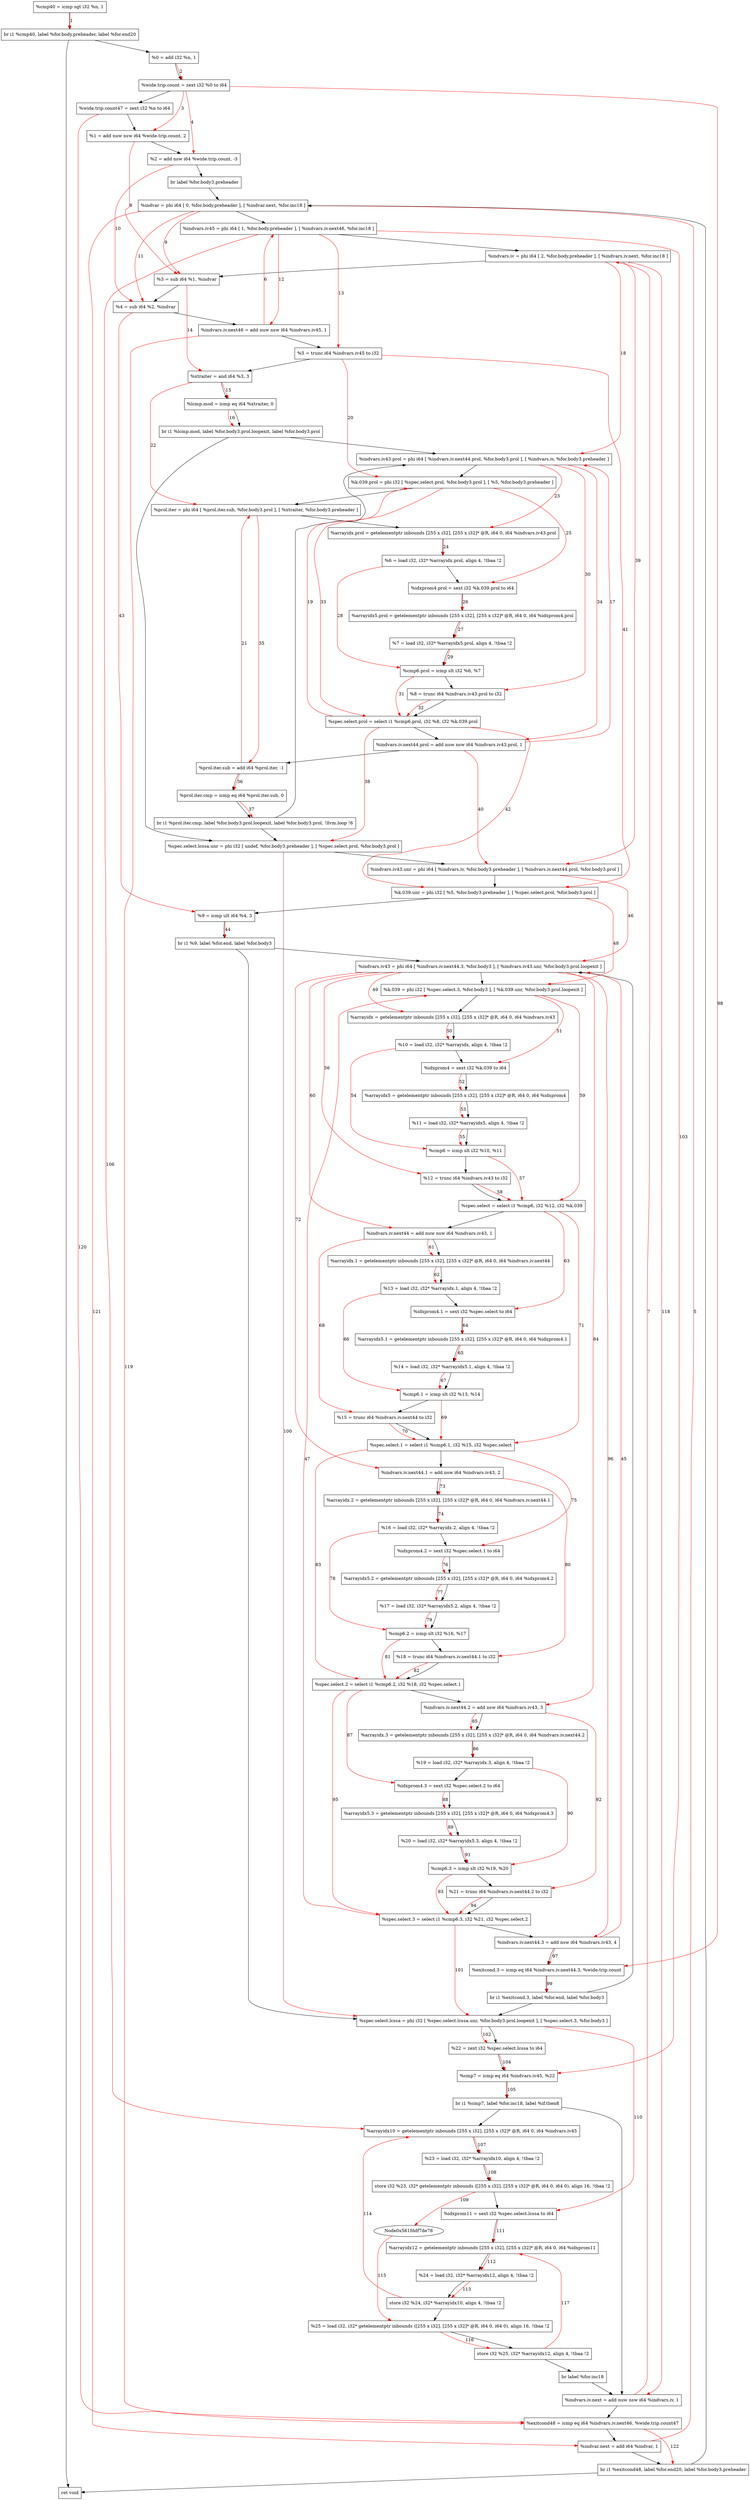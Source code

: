 digraph "CDFG for'func' function" {
	Node0x561fddf779b0[shape=record, label="  %cmp40 = icmp sgt i32 %n, 1"]
	Node0x561fddf01c98[shape=record, label="  br i1 %cmp40, label %for.body.preheader, label %for.end20"]
	Node0x561fddf77c00[shape=record, label="  %0 = add i32 %n, 1"]
	Node0x561fddf772f8[shape=record, label="  %wide.trip.count = zext i32 %0 to i64"]
	Node0x561fddf77c88[shape=record, label="  %wide.trip.count47 = zext i32 %n to i64"]
	Node0x561fddf77d60[shape=record, label="  %1 = add nuw nsw i64 %wide.trip.count, 2"]
	Node0x561fddf77e20[shape=record, label="  %2 = add nsw i64 %wide.trip.count, -3"]
	Node0x561fddf77fb8[shape=record, label="  br label %for.body3.preheader"]
	Node0x561fddf78118[shape=record, label="  %indvar = phi i64 [ 0, %for.body.preheader ], [ %indvar.next, %for.inc18 ]"]
	Node0x561fddf782d8[shape=record, label="  %indvars.iv45 = phi i64 [ 1, %for.body.preheader ], [ %indvars.iv.next46, %for.inc18 ]"]
	Node0x561fddf78438[shape=record, label="  %indvars.iv = phi i64 [ 2, %for.body.preheader ], [ %indvars.iv.next, %for.inc18 ]"]
	Node0x561fddf78530[shape=record, label="  %3 = sub i64 %1, %indvar"]
	Node0x561fddf785a0[shape=record, label="  %4 = sub i64 %2, %indvar"]
	Node0x561fddf78660[shape=record, label="  %indvars.iv.next46 = add nuw nsw i64 %indvars.iv45, 1"]
	Node0x561fddf78288[shape=record, label="  %5 = trunc i64 %indvars.iv45 to i32"]
	Node0x561fddf78870[shape=record, label="  %xtraiter = and i64 %3, 3"]
	Node0x561fddf78910[shape=record, label="  %lcmp.mod = icmp eq i64 %xtraiter, 0"]
	Node0x561fddf01db8[shape=record, label="  br i1 %lcmp.mod, label %for.body3.prol.loopexit, label %for.body3.prol"]
	Node0x561fddf78bf8[shape=record, label="  %indvars.iv43.prol = phi i64 [ %indvars.iv.next44.prol, %for.body3.prol ], [ %indvars.iv, %for.body3.preheader ]"]
	Node0x561fddf78da8[shape=record, label="  %k.039.prol = phi i32 [ %spec.select.prol, %for.body3.prol ], [ %5, %for.body3.preheader ]"]
	Node0x561fddf78f38[shape=record, label="  %prol.iter = phi i64 [ %prol.iter.sub, %for.body3.prol ], [ %xtraiter, %for.body3.preheader ]"]
	Node0x561fddf79048[shape=record, label="  %arrayidx.prol = getelementptr inbounds [255 x i32], [255 x i32]* @R, i64 0, i64 %indvars.iv43.prol"]
	Node0x561fddf790b8[shape=record, label="  %6 = load i32, i32* %arrayidx.prol, align 4, !tbaa !2"]
	Node0x561fddf79fc8[shape=record, label="  %idxprom4.prol = sext i32 %k.039.prol to i64"]
	Node0x561fddf7a058[shape=record, label="  %arrayidx5.prol = getelementptr inbounds [255 x i32], [255 x i32]* @R, i64 0, i64 %idxprom4.prol"]
	Node0x561fddf7a0f8[shape=record, label="  %7 = load i32, i32* %arrayidx5.prol, align 4, !tbaa !2"]
	Node0x561fddf7a780[shape=record, label="  %cmp6.prol = icmp slt i32 %6, %7"]
	Node0x561fddf7a868[shape=record, label="  %8 = trunc i64 %indvars.iv43.prol to i32"]
	Node0x561fddf0d468[shape=record, label="  %spec.select.prol = select i1 %cmp6.prol, i32 %8, i32 %k.039.prol"]
	Node0x561fddf7ac00[shape=record, label="  %indvars.iv.next44.prol = add nuw nsw i64 %indvars.iv43.prol, 1"]
	Node0x561fddf7ac70[shape=record, label="  %prol.iter.sub = add i64 %prol.iter, -1"]
	Node0x561fddf7ace0[shape=record, label="  %prol.iter.cmp = icmp eq i64 %prol.iter.sub, 0"]
	Node0x561fddf0d588[shape=record, label="  br i1 %prol.iter.cmp, label %for.body3.prol.loopexit, label %for.body3.prol, !llvm.loop !6"]
	Node0x561fddf785e8[shape=record, label="  %spec.select.lcssa.unr = phi i32 [ undef, %for.body3.preheader ], [ %spec.select.prol, %for.body3.prol ]"]
	Node0x561fddf7b2c8[shape=record, label="  %indvars.iv43.unr = phi i64 [ %indvars.iv, %for.body3.preheader ], [ %indvars.iv.next44.prol, %for.body3.prol ]"]
	Node0x561fddf7b398[shape=record, label="  %k.039.unr = phi i32 [ %5, %for.body3.preheader ], [ %spec.select.prol, %for.body3.prol ]"]
	Node0x561fddf7b460[shape=record, label="  %9 = icmp ult i64 %4, 3"]
	Node0x561fddf7b588[shape=record, label="  br i1 %9, label %for.end, label %for.body3"]
	Node0x561fddf7b658[shape=record, label="  %indvars.iv43 = phi i64 [ %indvars.iv.next44.3, %for.body3 ], [ %indvars.iv43.unr, %for.body3.prol.loopexit ]"]
	Node0x561fddf7bf98[shape=record, label="  %k.039 = phi i32 [ %spec.select.3, %for.body3 ], [ %k.039.unr, %for.body3.prol.loopexit ]"]
	Node0x561fddf7c098[shape=record, label="  %arrayidx = getelementptr inbounds [255 x i32], [255 x i32]* @R, i64 0, i64 %indvars.iv43"]
	Node0x561fddf78d08[shape=record, label="  %10 = load i32, i32* %arrayidx, align 4, !tbaa !2"]
	Node0x561fddf7c108[shape=record, label="  %idxprom4 = sext i32 %k.039 to i64"]
	Node0x561fddf7c198[shape=record, label="  %arrayidx5 = getelementptr inbounds [255 x i32], [255 x i32]* @R, i64 0, i64 %idxprom4"]
	Node0x561fddf7c238[shape=record, label="  %11 = load i32, i32* %arrayidx5, align 4, !tbaa !2"]
	Node0x561fddf7c2b0[shape=record, label="  %cmp6 = icmp slt i32 %10, %11"]
	Node0x561fddf7c328[shape=record, label="  %12 = trunc i64 %indvars.iv43 to i32"]
	Node0x561fddf7c3b8[shape=record, label="  %spec.select = select i1 %cmp6, i32 %12, i32 %k.039"]
	Node0x561fddf7c490[shape=record, label="  %indvars.iv.next44 = add nuw nsw i64 %indvars.iv43, 1"]
	Node0x561fddf7c5a8[shape=record, label="  %arrayidx.1 = getelementptr inbounds [255 x i32], [255 x i32]* @R, i64 0, i64 %indvars.iv.next44"]
	Node0x561fddf7c618[shape=record, label="  %13 = load i32, i32* %arrayidx.1, align 4, !tbaa !2"]
	Node0x561fddf7c678[shape=record, label="  %idxprom4.1 = sext i32 %spec.select to i64"]
	Node0x561fddf7c708[shape=record, label="  %arrayidx5.1 = getelementptr inbounds [255 x i32], [255 x i32]* @R, i64 0, i64 %idxprom4.1"]
	Node0x561fddf7c7a8[shape=record, label="  %14 = load i32, i32* %arrayidx5.1, align 4, !tbaa !2"]
	Node0x561fddf7c820[shape=record, label="  %cmp6.1 = icmp slt i32 %13, %14"]
	Node0x561fddf7c8f8[shape=record, label="  %15 = trunc i64 %indvars.iv.next44 to i32"]
	Node0x561fddf7c988[shape=record, label="  %spec.select.1 = select i1 %cmp6.1, i32 %15, i32 %spec.select"]
	Node0x561fddf7ca00[shape=record, label="  %indvars.iv.next44.1 = add nsw i64 %indvars.iv43, 2"]
	Node0x561fddf7cae8[shape=record, label="  %arrayidx.2 = getelementptr inbounds [255 x i32], [255 x i32]* @R, i64 0, i64 %indvars.iv.next44.1"]
	Node0x561fddf7cb58[shape=record, label="  %16 = load i32, i32* %arrayidx.2, align 4, !tbaa !2"]
	Node0x561fddf7cbb8[shape=record, label="  %idxprom4.2 = sext i32 %spec.select.1 to i64"]
	Node0x561fddf7d268[shape=record, label="  %arrayidx5.2 = getelementptr inbounds [255 x i32], [255 x i32]* @R, i64 0, i64 %idxprom4.2"]
	Node0x561fddf7d308[shape=record, label="  %17 = load i32, i32* %arrayidx5.2, align 4, !tbaa !2"]
	Node0x561fddf7d380[shape=record, label="  %cmp6.2 = icmp slt i32 %16, %17"]
	Node0x561fddf7d458[shape=record, label="  %18 = trunc i64 %indvars.iv.next44.1 to i32"]
	Node0x561fddf0d348[shape=record, label="  %spec.select.2 = select i1 %cmp6.2, i32 %18, i32 %spec.select.1"]
	Node0x561fddf7d4d0[shape=record, label="  %indvars.iv.next44.2 = add nsw i64 %indvars.iv43, 3"]
	Node0x561fddf7d5b8[shape=record, label="  %arrayidx.3 = getelementptr inbounds [255 x i32], [255 x i32]* @R, i64 0, i64 %indvars.iv.next44.2"]
	Node0x561fddf7d628[shape=record, label="  %19 = load i32, i32* %arrayidx.3, align 4, !tbaa !2"]
	Node0x561fddf7d688[shape=record, label="  %idxprom4.3 = sext i32 %spec.select.2 to i64"]
	Node0x561fddf7d718[shape=record, label="  %arrayidx5.3 = getelementptr inbounds [255 x i32], [255 x i32]* @R, i64 0, i64 %idxprom4.3"]
	Node0x561fddf7d7b8[shape=record, label="  %20 = load i32, i32* %arrayidx5.3, align 4, !tbaa !2"]
	Node0x561fddf7d830[shape=record, label="  %cmp6.3 = icmp slt i32 %19, %20"]
	Node0x561fddf7d908[shape=record, label="  %21 = trunc i64 %indvars.iv.next44.2 to i32"]
	Node0x561fddf7d998[shape=record, label="  %spec.select.3 = select i1 %cmp6.3, i32 %21, i32 %spec.select.2"]
	Node0x561fddf7da10[shape=record, label="  %indvars.iv.next44.3 = add nsw i64 %indvars.iv43, 4"]
	Node0x561fddf7da80[shape=record, label="  %exitcond.3 = icmp eq i64 %indvars.iv.next44.3, %wide.trip.count"]
	Node0x561fddf7db08[shape=record, label="  br i1 %exitcond.3, label %for.end, label %for.body3"]
	Node0x561fddf7db58[shape=record, label="  %spec.select.lcssa = phi i32 [ %spec.select.lcssa.unr, %for.body3.prol.loopexit ], [ %spec.select.3, %for.body3 ]"]
	Node0x561fddf78a48[shape=record, label="  %22 = zext i32 %spec.select.lcssa to i64"]
	Node0x561fddf7dc50[shape=record, label="  %cmp7 = icmp eq i64 %indvars.iv45, %22"]
	Node0x561fddf7dd28[shape=record, label="  br i1 %cmp7, label %for.inc18, label %if.then8"]
	Node0x561fddf7ddb8[shape=record, label="  %arrayidx10 = getelementptr inbounds [255 x i32], [255 x i32]* @R, i64 0, i64 %indvars.iv45"]
	Node0x561fddf78e88[shape=record, label="  %23 = load i32, i32* %arrayidx10, align 4, !tbaa !2"]
	Node0x561fddf7e0f0[shape=record, label="  store i32 %23, i32* getelementptr inbounds ([255 x i32], [255 x i32]* @R, i64 0, i64 0), align 16, !tbaa !2"]
	Node0x561fddf78af8[shape=record, label="  %idxprom11 = sext i32 %spec.select.lcssa to i64"]
	Node0x561fddf7e1b8[shape=record, label="  %arrayidx12 = getelementptr inbounds [255 x i32], [255 x i32]* @R, i64 0, i64 %idxprom11"]
	Node0x561fddf7e228[shape=record, label="  %24 = load i32, i32* %arrayidx12, align 4, !tbaa !2"]
	Node0x561fddf7e2a0[shape=record, label="  store i32 %24, i32* %arrayidx10, align 4, !tbaa !2"]
	Node0x561fddf7e308[shape=record, label="  %25 = load i32, i32* getelementptr inbounds ([255 x i32], [255 x i32]* @R, i64 0, i64 0), align 16, !tbaa !2"]
	Node0x561fddf7e380[shape=record, label="  store i32 %25, i32* %arrayidx12, align 4, !tbaa !2"]
	Node0x561fddf7e3e8[shape=record, label="  br label %for.inc18"]
	Node0x561fddf7e460[shape=record, label="  %indvars.iv.next = add nuw nsw i64 %indvars.iv, 1"]
	Node0x561fddf7e500[shape=record, label="  %exitcond48 = icmp eq i64 %indvars.iv.next46, %wide.trip.count47"]
	Node0x561fddf7e570[shape=record, label="  %indvar.next = add i64 %indvar, 1"]
	Node0x561fddf7e5f8[shape=record, label="  br i1 %exitcond48, label %for.end20, label %for.body3.preheader"]
	Node0x561fddf7e640[shape=record, label="  ret void"]
	Node0x561fddf779b0 -> Node0x561fddf01c98
	Node0x561fddf01c98 -> Node0x561fddf77c00
	Node0x561fddf01c98 -> Node0x561fddf7e640
	Node0x561fddf77c00 -> Node0x561fddf772f8
	Node0x561fddf772f8 -> Node0x561fddf77c88
	Node0x561fddf77c88 -> Node0x561fddf77d60
	Node0x561fddf77d60 -> Node0x561fddf77e20
	Node0x561fddf77e20 -> Node0x561fddf77fb8
	Node0x561fddf77fb8 -> Node0x561fddf78118
	Node0x561fddf78118 -> Node0x561fddf782d8
	Node0x561fddf782d8 -> Node0x561fddf78438
	Node0x561fddf78438 -> Node0x561fddf78530
	Node0x561fddf78530 -> Node0x561fddf785a0
	Node0x561fddf785a0 -> Node0x561fddf78660
	Node0x561fddf78660 -> Node0x561fddf78288
	Node0x561fddf78288 -> Node0x561fddf78870
	Node0x561fddf78870 -> Node0x561fddf78910
	Node0x561fddf78910 -> Node0x561fddf01db8
	Node0x561fddf01db8 -> Node0x561fddf785e8
	Node0x561fddf01db8 -> Node0x561fddf78bf8
	Node0x561fddf78bf8 -> Node0x561fddf78da8
	Node0x561fddf78da8 -> Node0x561fddf78f38
	Node0x561fddf78f38 -> Node0x561fddf79048
	Node0x561fddf79048 -> Node0x561fddf790b8
	Node0x561fddf790b8 -> Node0x561fddf79fc8
	Node0x561fddf79fc8 -> Node0x561fddf7a058
	Node0x561fddf7a058 -> Node0x561fddf7a0f8
	Node0x561fddf7a0f8 -> Node0x561fddf7a780
	Node0x561fddf7a780 -> Node0x561fddf7a868
	Node0x561fddf7a868 -> Node0x561fddf0d468
	Node0x561fddf0d468 -> Node0x561fddf7ac00
	Node0x561fddf7ac00 -> Node0x561fddf7ac70
	Node0x561fddf7ac70 -> Node0x561fddf7ace0
	Node0x561fddf7ace0 -> Node0x561fddf0d588
	Node0x561fddf0d588 -> Node0x561fddf785e8
	Node0x561fddf0d588 -> Node0x561fddf78bf8
	Node0x561fddf785e8 -> Node0x561fddf7b2c8
	Node0x561fddf7b2c8 -> Node0x561fddf7b398
	Node0x561fddf7b398 -> Node0x561fddf7b460
	Node0x561fddf7b460 -> Node0x561fddf7b588
	Node0x561fddf7b588 -> Node0x561fddf7db58
	Node0x561fddf7b588 -> Node0x561fddf7b658
	Node0x561fddf7b658 -> Node0x561fddf7bf98
	Node0x561fddf7bf98 -> Node0x561fddf7c098
	Node0x561fddf7c098 -> Node0x561fddf78d08
	Node0x561fddf78d08 -> Node0x561fddf7c108
	Node0x561fddf7c108 -> Node0x561fddf7c198
	Node0x561fddf7c198 -> Node0x561fddf7c238
	Node0x561fddf7c238 -> Node0x561fddf7c2b0
	Node0x561fddf7c2b0 -> Node0x561fddf7c328
	Node0x561fddf7c328 -> Node0x561fddf7c3b8
	Node0x561fddf7c3b8 -> Node0x561fddf7c490
	Node0x561fddf7c490 -> Node0x561fddf7c5a8
	Node0x561fddf7c5a8 -> Node0x561fddf7c618
	Node0x561fddf7c618 -> Node0x561fddf7c678
	Node0x561fddf7c678 -> Node0x561fddf7c708
	Node0x561fddf7c708 -> Node0x561fddf7c7a8
	Node0x561fddf7c7a8 -> Node0x561fddf7c820
	Node0x561fddf7c820 -> Node0x561fddf7c8f8
	Node0x561fddf7c8f8 -> Node0x561fddf7c988
	Node0x561fddf7c988 -> Node0x561fddf7ca00
	Node0x561fddf7ca00 -> Node0x561fddf7cae8
	Node0x561fddf7cae8 -> Node0x561fddf7cb58
	Node0x561fddf7cb58 -> Node0x561fddf7cbb8
	Node0x561fddf7cbb8 -> Node0x561fddf7d268
	Node0x561fddf7d268 -> Node0x561fddf7d308
	Node0x561fddf7d308 -> Node0x561fddf7d380
	Node0x561fddf7d380 -> Node0x561fddf7d458
	Node0x561fddf7d458 -> Node0x561fddf0d348
	Node0x561fddf0d348 -> Node0x561fddf7d4d0
	Node0x561fddf7d4d0 -> Node0x561fddf7d5b8
	Node0x561fddf7d5b8 -> Node0x561fddf7d628
	Node0x561fddf7d628 -> Node0x561fddf7d688
	Node0x561fddf7d688 -> Node0x561fddf7d718
	Node0x561fddf7d718 -> Node0x561fddf7d7b8
	Node0x561fddf7d7b8 -> Node0x561fddf7d830
	Node0x561fddf7d830 -> Node0x561fddf7d908
	Node0x561fddf7d908 -> Node0x561fddf7d998
	Node0x561fddf7d998 -> Node0x561fddf7da10
	Node0x561fddf7da10 -> Node0x561fddf7da80
	Node0x561fddf7da80 -> Node0x561fddf7db08
	Node0x561fddf7db08 -> Node0x561fddf7db58
	Node0x561fddf7db08 -> Node0x561fddf7b658
	Node0x561fddf7db58 -> Node0x561fddf78a48
	Node0x561fddf78a48 -> Node0x561fddf7dc50
	Node0x561fddf7dc50 -> Node0x561fddf7dd28
	Node0x561fddf7dd28 -> Node0x561fddf7e460
	Node0x561fddf7dd28 -> Node0x561fddf7ddb8
	Node0x561fddf7ddb8 -> Node0x561fddf78e88
	Node0x561fddf78e88 -> Node0x561fddf7e0f0
	Node0x561fddf7e0f0 -> Node0x561fddf78af8
	Node0x561fddf78af8 -> Node0x561fddf7e1b8
	Node0x561fddf7e1b8 -> Node0x561fddf7e228
	Node0x561fddf7e228 -> Node0x561fddf7e2a0
	Node0x561fddf7e2a0 -> Node0x561fddf7e308
	Node0x561fddf7e308 -> Node0x561fddf7e380
	Node0x561fddf7e380 -> Node0x561fddf7e3e8
	Node0x561fddf7e3e8 -> Node0x561fddf7e460
	Node0x561fddf7e460 -> Node0x561fddf7e500
	Node0x561fddf7e500 -> Node0x561fddf7e570
	Node0x561fddf7e570 -> Node0x561fddf7e5f8
	Node0x561fddf7e5f8 -> Node0x561fddf7e640
	Node0x561fddf7e5f8 -> Node0x561fddf78118
edge [color=red]
	Node0x561fddf779b0 -> Node0x561fddf01c98[label="1"]
	Node0x561fddf77c00 -> Node0x561fddf772f8[label="2"]
	Node0x561fddf772f8 -> Node0x561fddf77d60[label="3"]
	Node0x561fddf772f8 -> Node0x561fddf77e20[label="4"]
	Node0x561fddf7e570 -> Node0x561fddf78118[label="5"]
	Node0x561fddf78660 -> Node0x561fddf782d8[label="6"]
	Node0x561fddf7e460 -> Node0x561fddf78438[label="7"]
	Node0x561fddf77d60 -> Node0x561fddf78530[label="8"]
	Node0x561fddf78118 -> Node0x561fddf78530[label="9"]
	Node0x561fddf77e20 -> Node0x561fddf785a0[label="10"]
	Node0x561fddf78118 -> Node0x561fddf785a0[label="11"]
	Node0x561fddf782d8 -> Node0x561fddf78660[label="12"]
	Node0x561fddf782d8 -> Node0x561fddf78288[label="13"]
	Node0x561fddf78530 -> Node0x561fddf78870[label="14"]
	Node0x561fddf78870 -> Node0x561fddf78910[label="15"]
	Node0x561fddf78910 -> Node0x561fddf01db8[label="16"]
	Node0x561fddf7ac00 -> Node0x561fddf78bf8[label="17"]
	Node0x561fddf78438 -> Node0x561fddf78bf8[label="18"]
	Node0x561fddf0d468 -> Node0x561fddf78da8[label="19"]
	Node0x561fddf78288 -> Node0x561fddf78da8[label="20"]
	Node0x561fddf7ac70 -> Node0x561fddf78f38[label="21"]
	Node0x561fddf78870 -> Node0x561fddf78f38[label="22"]
	Node0x561fddf78bf8 -> Node0x561fddf79048[label="23"]
	Node0x561fddf79048 -> Node0x561fddf790b8[label="24"]
	Node0x561fddf78da8 -> Node0x561fddf79fc8[label="25"]
	Node0x561fddf79fc8 -> Node0x561fddf7a058[label="26"]
	Node0x561fddf7a058 -> Node0x561fddf7a0f8[label="27"]
	Node0x561fddf790b8 -> Node0x561fddf7a780[label="28"]
	Node0x561fddf7a0f8 -> Node0x561fddf7a780[label="29"]
	Node0x561fddf78bf8 -> Node0x561fddf7a868[label="30"]
	Node0x561fddf7a780 -> Node0x561fddf0d468[label="31"]
	Node0x561fddf7a868 -> Node0x561fddf0d468[label="32"]
	Node0x561fddf78da8 -> Node0x561fddf0d468[label="33"]
	Node0x561fddf78bf8 -> Node0x561fddf7ac00[label="34"]
	Node0x561fddf78f38 -> Node0x561fddf7ac70[label="35"]
	Node0x561fddf7ac70 -> Node0x561fddf7ace0[label="36"]
	Node0x561fddf7ace0 -> Node0x561fddf0d588[label="37"]
	Node0x561fddf0d468 -> Node0x561fddf785e8[label="38"]
	Node0x561fddf78438 -> Node0x561fddf7b2c8[label="39"]
	Node0x561fddf7ac00 -> Node0x561fddf7b2c8[label="40"]
	Node0x561fddf78288 -> Node0x561fddf7b398[label="41"]
	Node0x561fddf0d468 -> Node0x561fddf7b398[label="42"]
	Node0x561fddf785a0 -> Node0x561fddf7b460[label="43"]
	Node0x561fddf7b460 -> Node0x561fddf7b588[label="44"]
	Node0x561fddf7da10 -> Node0x561fddf7b658[label="45"]
	Node0x561fddf7b2c8 -> Node0x561fddf7b658[label="46"]
	Node0x561fddf7d998 -> Node0x561fddf7bf98[label="47"]
	Node0x561fddf7b398 -> Node0x561fddf7bf98[label="48"]
	Node0x561fddf7b658 -> Node0x561fddf7c098[label="49"]
	Node0x561fddf7c098 -> Node0x561fddf78d08[label="50"]
	Node0x561fddf7bf98 -> Node0x561fddf7c108[label="51"]
	Node0x561fddf7c108 -> Node0x561fddf7c198[label="52"]
	Node0x561fddf7c198 -> Node0x561fddf7c238[label="53"]
	Node0x561fddf78d08 -> Node0x561fddf7c2b0[label="54"]
	Node0x561fddf7c238 -> Node0x561fddf7c2b0[label="55"]
	Node0x561fddf7b658 -> Node0x561fddf7c328[label="56"]
	Node0x561fddf7c2b0 -> Node0x561fddf7c3b8[label="57"]
	Node0x561fddf7c328 -> Node0x561fddf7c3b8[label="58"]
	Node0x561fddf7bf98 -> Node0x561fddf7c3b8[label="59"]
	Node0x561fddf7b658 -> Node0x561fddf7c490[label="60"]
	Node0x561fddf7c490 -> Node0x561fddf7c5a8[label="61"]
	Node0x561fddf7c5a8 -> Node0x561fddf7c618[label="62"]
	Node0x561fddf7c3b8 -> Node0x561fddf7c678[label="63"]
	Node0x561fddf7c678 -> Node0x561fddf7c708[label="64"]
	Node0x561fddf7c708 -> Node0x561fddf7c7a8[label="65"]
	Node0x561fddf7c618 -> Node0x561fddf7c820[label="66"]
	Node0x561fddf7c7a8 -> Node0x561fddf7c820[label="67"]
	Node0x561fddf7c490 -> Node0x561fddf7c8f8[label="68"]
	Node0x561fddf7c820 -> Node0x561fddf7c988[label="69"]
	Node0x561fddf7c8f8 -> Node0x561fddf7c988[label="70"]
	Node0x561fddf7c3b8 -> Node0x561fddf7c988[label="71"]
	Node0x561fddf7b658 -> Node0x561fddf7ca00[label="72"]
	Node0x561fddf7ca00 -> Node0x561fddf7cae8[label="73"]
	Node0x561fddf7cae8 -> Node0x561fddf7cb58[label="74"]
	Node0x561fddf7c988 -> Node0x561fddf7cbb8[label="75"]
	Node0x561fddf7cbb8 -> Node0x561fddf7d268[label="76"]
	Node0x561fddf7d268 -> Node0x561fddf7d308[label="77"]
	Node0x561fddf7cb58 -> Node0x561fddf7d380[label="78"]
	Node0x561fddf7d308 -> Node0x561fddf7d380[label="79"]
	Node0x561fddf7ca00 -> Node0x561fddf7d458[label="80"]
	Node0x561fddf7d380 -> Node0x561fddf0d348[label="81"]
	Node0x561fddf7d458 -> Node0x561fddf0d348[label="82"]
	Node0x561fddf7c988 -> Node0x561fddf0d348[label="83"]
	Node0x561fddf7b658 -> Node0x561fddf7d4d0[label="84"]
	Node0x561fddf7d4d0 -> Node0x561fddf7d5b8[label="85"]
	Node0x561fddf7d5b8 -> Node0x561fddf7d628[label="86"]
	Node0x561fddf0d348 -> Node0x561fddf7d688[label="87"]
	Node0x561fddf7d688 -> Node0x561fddf7d718[label="88"]
	Node0x561fddf7d718 -> Node0x561fddf7d7b8[label="89"]
	Node0x561fddf7d628 -> Node0x561fddf7d830[label="90"]
	Node0x561fddf7d7b8 -> Node0x561fddf7d830[label="91"]
	Node0x561fddf7d4d0 -> Node0x561fddf7d908[label="92"]
	Node0x561fddf7d830 -> Node0x561fddf7d998[label="93"]
	Node0x561fddf7d908 -> Node0x561fddf7d998[label="94"]
	Node0x561fddf0d348 -> Node0x561fddf7d998[label="95"]
	Node0x561fddf7b658 -> Node0x561fddf7da10[label="96"]
	Node0x561fddf7da10 -> Node0x561fddf7da80[label="97"]
	Node0x561fddf772f8 -> Node0x561fddf7da80[label="98"]
	Node0x561fddf7da80 -> Node0x561fddf7db08[label="99"]
	Node0x561fddf785e8 -> Node0x561fddf7db58[label="100"]
	Node0x561fddf7d998 -> Node0x561fddf7db58[label="101"]
	Node0x561fddf7db58 -> Node0x561fddf78a48[label="102"]
	Node0x561fddf782d8 -> Node0x561fddf7dc50[label="103"]
	Node0x561fddf78a48 -> Node0x561fddf7dc50[label="104"]
	Node0x561fddf7dc50 -> Node0x561fddf7dd28[label="105"]
	Node0x561fddf782d8 -> Node0x561fddf7ddb8[label="106"]
	Node0x561fddf7ddb8 -> Node0x561fddf78e88[label="107"]
	Node0x561fddf78e88 -> Node0x561fddf7e0f0[label="108"]
	Node0x561fddf7e0f0 -> Node0x561fddf7de78[label="109"]
	Node0x561fddf7db58 -> Node0x561fddf78af8[label="110"]
	Node0x561fddf78af8 -> Node0x561fddf7e1b8[label="111"]
	Node0x561fddf7e1b8 -> Node0x561fddf7e228[label="112"]
	Node0x561fddf7e228 -> Node0x561fddf7e2a0[label="113"]
	Node0x561fddf7e2a0 -> Node0x561fddf7ddb8[label="114"]
	Node0x561fddf7de78 -> Node0x561fddf7e308[label="115"]
	Node0x561fddf7e308 -> Node0x561fddf7e380[label="116"]
	Node0x561fddf7e380 -> Node0x561fddf7e1b8[label="117"]
	Node0x561fddf78438 -> Node0x561fddf7e460[label="118"]
	Node0x561fddf78660 -> Node0x561fddf7e500[label="119"]
	Node0x561fddf77c88 -> Node0x561fddf7e500[label="120"]
	Node0x561fddf78118 -> Node0x561fddf7e570[label="121"]
	Node0x561fddf7e500 -> Node0x561fddf7e5f8[label="122"]
}
